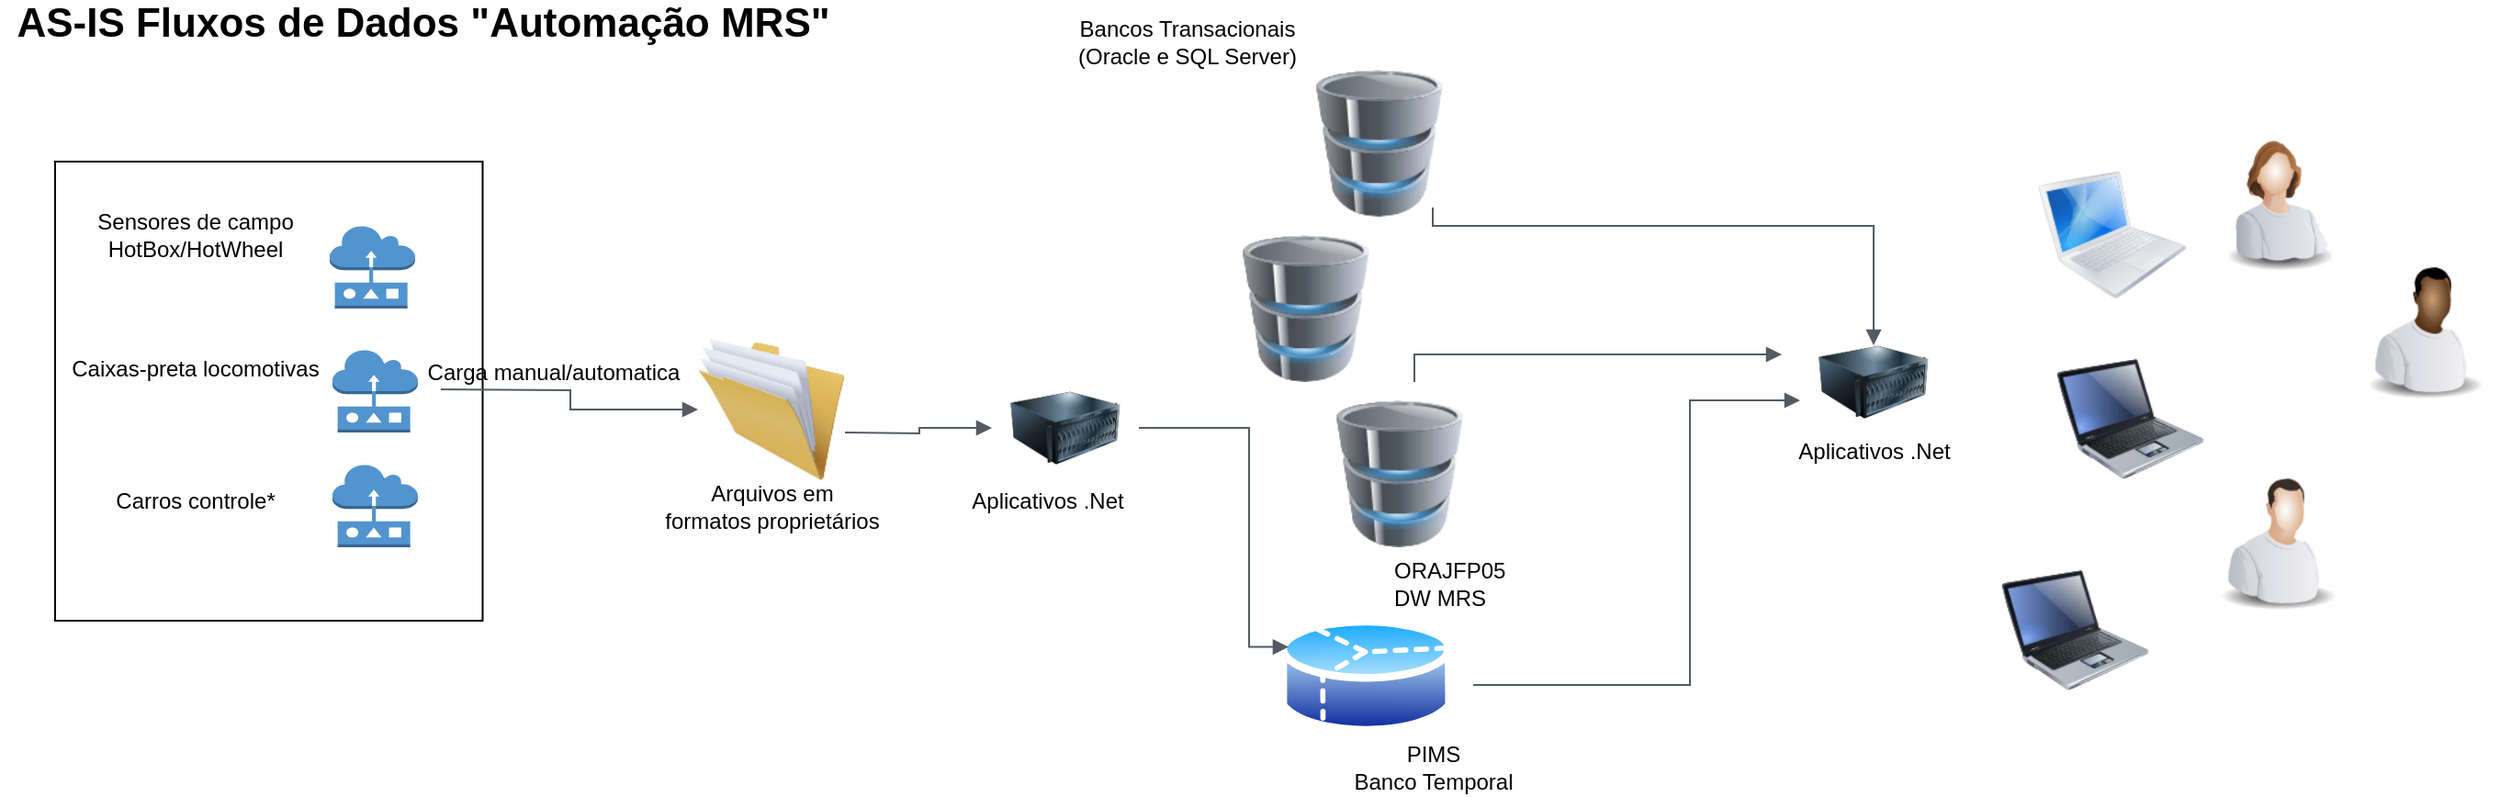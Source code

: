 <mxfile version="13.1.1" type="github">
  <diagram id="inYkrisZdpCWvH0mylS8" name="Page-1">
    <mxGraphModel dx="1695" dy="482" grid="0" gridSize="10" guides="1" tooltips="1" connect="1" arrows="1" fold="1" page="1" pageScale="1" pageWidth="827" pageHeight="1169" math="0" shadow="0">
      <root>
        <mxCell id="0" />
        <mxCell id="1" parent="0" />
        <mxCell id="RXSV1Uk0eHtwvKKWFPpZ-33" value="" style="rounded=0;whiteSpace=wrap;html=1;align=left;" vertex="1" parent="1">
          <mxGeometry x="20" y="105" width="232.75" height="250" as="geometry" />
        </mxCell>
        <mxCell id="4Zabpoj7PgC8b4IljEoc-7" value="" style="image;html=1;labelBackgroundColor=#ffffff;image=img/lib/clip_art/computers/Database_128x128.png" parent="1" vertex="1">
          <mxGeometry x="701" y="55" width="80" height="80" as="geometry" />
        </mxCell>
        <mxCell id="4Zabpoj7PgC8b4IljEoc-8" value="" style="image;html=1;labelBackgroundColor=#ffffff;image=img/lib/clip_art/computers/Database_128x128.png" parent="1" vertex="1">
          <mxGeometry x="661" y="145" width="80" height="80" as="geometry" />
        </mxCell>
        <mxCell id="4Zabpoj7PgC8b4IljEoc-9" value="" style="image;html=1;labelBackgroundColor=#ffffff;image=img/lib/clip_art/computers/Database_128x128.png" parent="1" vertex="1">
          <mxGeometry x="712" y="235" width="80" height="80" as="geometry" />
        </mxCell>
        <mxCell id="4Zabpoj7PgC8b4IljEoc-14" value="&lt;font size=&quot;1&quot;&gt;&lt;b style=&quot;font-size: 22px&quot;&gt;AS-IS Fluxos de Dados &quot;Automação MRS&quot;&lt;/b&gt;&lt;/font&gt;" style="text;html=1;resizable=0;autosize=1;align=center;verticalAlign=middle;points=[];fillColor=none;strokeColor=none;rounded=0;" parent="1" vertex="1">
          <mxGeometry x="-10" y="20" width="460" height="20" as="geometry" />
        </mxCell>
        <mxCell id="YMRhmF-9sDAdHVnkn950-1" value="ORAJFP05&lt;br&gt;DW MRS" style="text;html=1;resizable=0;autosize=1;align=left;verticalAlign=middle;points=[];fillColor=none;strokeColor=none;rounded=0;textDirection=ltr;" parent="1" vertex="1">
          <mxGeometry x="747" y="320" width="80" height="30" as="geometry" />
        </mxCell>
        <mxCell id="YMRhmF-9sDAdHVnkn950-13" value="" style="image;html=1;labelBackgroundColor=#ffffff;image=img/lib/clip_art/computers/Server_128x128.png;align=left;" parent="1" vertex="1">
          <mxGeometry x="530" y="230" width="80" height="40" as="geometry" />
        </mxCell>
        <mxCell id="YMRhmF-9sDAdHVnkn950-29" value="" style="image;html=1;labelBackgroundColor=#ffffff;image=img/lib/clip_art/general/Full_Folder_128x128.png;align=left;" parent="1" vertex="1">
          <mxGeometry x="370" y="200" width="80" height="80" as="geometry" />
        </mxCell>
        <mxCell id="YMRhmF-9sDAdHVnkn950-58" value="Bancos Transacionais&lt;br&gt;(Oracle e SQL Server)" style="text;html=1;resizable=0;autosize=1;align=center;verticalAlign=middle;points=[];fillColor=none;strokeColor=none;rounded=0;" parent="1" vertex="1">
          <mxGeometry x="571" y="25" width="130" height="30" as="geometry" />
        </mxCell>
        <mxCell id="RXSV1Uk0eHtwvKKWFPpZ-1" value="" style="outlineConnect=0;dashed=0;verticalLabelPosition=bottom;verticalAlign=top;align=center;html=1;shape=mxgraph.aws3.sensor;fillColor=#5294CF;gradientColor=none;" vertex="1" parent="1">
          <mxGeometry x="169.5" y="140" width="46.5" height="45" as="geometry" />
        </mxCell>
        <mxCell id="RXSV1Uk0eHtwvKKWFPpZ-2" value="" style="outlineConnect=0;dashed=0;verticalLabelPosition=bottom;verticalAlign=top;align=center;html=1;shape=mxgraph.aws3.sensor;fillColor=#5294CF;gradientColor=none;" vertex="1" parent="1">
          <mxGeometry x="171" y="207.5" width="46.5" height="45" as="geometry" />
        </mxCell>
        <mxCell id="RXSV1Uk0eHtwvKKWFPpZ-3" value="" style="outlineConnect=0;dashed=0;verticalLabelPosition=bottom;verticalAlign=top;align=center;html=1;shape=mxgraph.aws3.sensor;fillColor=#5294CF;gradientColor=none;" vertex="1" parent="1">
          <mxGeometry x="171" y="270" width="46.5" height="45" as="geometry" />
        </mxCell>
        <mxCell id="RXSV1Uk0eHtwvKKWFPpZ-8" value="Sensores de campo&lt;br&gt;HotBox/HotWheel" style="text;html=1;resizable=0;autosize=1;align=center;verticalAlign=middle;points=[];fillColor=none;strokeColor=none;rounded=0;" vertex="1" parent="1">
          <mxGeometry x="36" y="130" width="120" height="30" as="geometry" />
        </mxCell>
        <mxCell id="RXSV1Uk0eHtwvKKWFPpZ-9" value="Caixas-preta locomotivas" style="text;html=1;resizable=0;autosize=1;align=center;verticalAlign=middle;points=[];fillColor=none;strokeColor=none;rounded=0;" vertex="1" parent="1">
          <mxGeometry x="21" y="207.5" width="150" height="20" as="geometry" />
        </mxCell>
        <mxCell id="RXSV1Uk0eHtwvKKWFPpZ-10" value="" style="edgeStyle=orthogonalEdgeStyle;html=1;endArrow=block;elbow=vertical;startArrow=none;endFill=1;strokeColor=#545B64;rounded=0;align=left;" edge="1" parent="1" target="YMRhmF-9sDAdHVnkn950-29">
          <mxGeometry width="100" relative="1" as="geometry">
            <mxPoint x="230" y="229" as="sourcePoint" />
            <mxPoint x="330" y="370" as="targetPoint" />
            <Array as="points" />
          </mxGeometry>
        </mxCell>
        <mxCell id="RXSV1Uk0eHtwvKKWFPpZ-11" value="Carros controle*" style="text;html=1;resizable=0;autosize=1;align=center;verticalAlign=middle;points=[];fillColor=none;strokeColor=none;rounded=0;" vertex="1" parent="1">
          <mxGeometry x="46" y="280" width="100" height="20" as="geometry" />
        </mxCell>
        <mxCell id="RXSV1Uk0eHtwvKKWFPpZ-12" value="Carga manual/automatica" style="text;html=1;resizable=0;autosize=1;align=center;verticalAlign=middle;points=[];fillColor=none;strokeColor=none;rounded=0;" vertex="1" parent="1">
          <mxGeometry x="216" y="210" width="150" height="20" as="geometry" />
        </mxCell>
        <mxCell id="RXSV1Uk0eHtwvKKWFPpZ-13" value="Arquivos em &lt;br&gt;formatos proprietários" style="text;html=1;resizable=0;autosize=1;align=center;verticalAlign=middle;points=[];fillColor=none;strokeColor=none;rounded=0;" vertex="1" parent="1">
          <mxGeometry x="345" y="277.5" width="130" height="30" as="geometry" />
        </mxCell>
        <mxCell id="RXSV1Uk0eHtwvKKWFPpZ-16" value="Aplicativos .Net" style="text;html=1;resizable=0;autosize=1;align=center;verticalAlign=middle;points=[];fillColor=none;strokeColor=none;rounded=0;" vertex="1" parent="1">
          <mxGeometry x="510" y="280" width="100" height="20" as="geometry" />
        </mxCell>
        <mxCell id="RXSV1Uk0eHtwvKKWFPpZ-17" value="" style="edgeStyle=orthogonalEdgeStyle;html=1;endArrow=block;elbow=vertical;startArrow=none;endFill=1;strokeColor=#545B64;rounded=0;align=left;" edge="1" parent="1" target="YMRhmF-9sDAdHVnkn950-13">
          <mxGeometry width="100" relative="1" as="geometry">
            <mxPoint x="450" y="252.5" as="sourcePoint" />
            <mxPoint x="590" y="263.5" as="targetPoint" />
            <Array as="points" />
          </mxGeometry>
        </mxCell>
        <mxCell id="RXSV1Uk0eHtwvKKWFPpZ-18" value="" style="aspect=fixed;perimeter=ellipsePerimeter;html=1;align=center;shadow=0;dashed=0;spacingTop=3;image;image=img/lib/active_directory/database_partition_3.svg;" vertex="1" parent="1">
          <mxGeometry x="686.41" y="350" width="94.59" height="70" as="geometry" />
        </mxCell>
        <mxCell id="RXSV1Uk0eHtwvKKWFPpZ-19" value="PIMS&lt;br&gt;Banco Temporal" style="text;html=1;resizable=0;autosize=1;align=center;verticalAlign=middle;points=[];fillColor=none;strokeColor=none;rounded=0;" vertex="1" parent="1">
          <mxGeometry x="720" y="420" width="100" height="30" as="geometry" />
        </mxCell>
        <mxCell id="RXSV1Uk0eHtwvKKWFPpZ-20" value="" style="edgeStyle=orthogonalEdgeStyle;html=1;endArrow=block;elbow=vertical;startArrow=none;endFill=1;strokeColor=#545B64;rounded=0;align=left;entryX=0;entryY=0.25;entryDx=0;entryDy=0;" edge="1" parent="1" source="YMRhmF-9sDAdHVnkn950-13" target="RXSV1Uk0eHtwvKKWFPpZ-18">
          <mxGeometry width="100" relative="1" as="geometry">
            <mxPoint x="530" y="382.5" as="sourcePoint" />
            <mxPoint x="610" y="380" as="targetPoint" />
            <Array as="points">
              <mxPoint x="670" y="250" />
              <mxPoint x="670" y="370" />
            </Array>
          </mxGeometry>
        </mxCell>
        <mxCell id="RXSV1Uk0eHtwvKKWFPpZ-21" value="" style="image;html=1;labelBackgroundColor=#ffffff;image=img/lib/clip_art/computers/Server_128x128.png;align=left;" vertex="1" parent="1">
          <mxGeometry x="970" y="205" width="80" height="40" as="geometry" />
        </mxCell>
        <mxCell id="RXSV1Uk0eHtwvKKWFPpZ-22" value="Aplicativos .Net" style="text;html=1;resizable=0;autosize=1;align=center;verticalAlign=middle;points=[];fillColor=none;strokeColor=none;rounded=0;" vertex="1" parent="1">
          <mxGeometry x="960" y="252.5" width="100" height="20" as="geometry" />
        </mxCell>
        <mxCell id="RXSV1Uk0eHtwvKKWFPpZ-23" value="" style="edgeStyle=orthogonalEdgeStyle;html=1;endArrow=block;elbow=vertical;startArrow=none;endFill=1;strokeColor=#545B64;rounded=0;align=left;" edge="1" parent="1" target="RXSV1Uk0eHtwvKKWFPpZ-21">
          <mxGeometry width="100" relative="1" as="geometry">
            <mxPoint x="770" y="130" as="sourcePoint" />
            <mxPoint x="862.214" y="310.001" as="targetPoint" />
            <Array as="points">
              <mxPoint x="770" y="140" />
              <mxPoint x="1010" y="140" />
            </Array>
          </mxGeometry>
        </mxCell>
        <mxCell id="RXSV1Uk0eHtwvKKWFPpZ-25" value="" style="edgeStyle=orthogonalEdgeStyle;html=1;endArrow=block;elbow=vertical;startArrow=none;endFill=1;strokeColor=#545B64;rounded=0;align=left;entryX=0;entryY=0.75;entryDx=0;entryDy=0;" edge="1" parent="1" target="RXSV1Uk0eHtwvKKWFPpZ-21">
          <mxGeometry width="100" relative="1" as="geometry">
            <mxPoint x="792" y="390" as="sourcePoint" />
            <mxPoint x="981" y="409.63" as="targetPoint" />
            <Array as="points">
              <mxPoint x="910" y="390" />
              <mxPoint x="910" y="235" />
            </Array>
          </mxGeometry>
        </mxCell>
        <mxCell id="RXSV1Uk0eHtwvKKWFPpZ-26" value="" style="edgeStyle=orthogonalEdgeStyle;html=1;endArrow=block;elbow=vertical;startArrow=none;endFill=1;strokeColor=#545B64;rounded=0;align=left;" edge="1" parent="1">
          <mxGeometry width="100" relative="1" as="geometry">
            <mxPoint x="760" y="225" as="sourcePoint" />
            <mxPoint x="960" y="210" as="targetPoint" />
            <Array as="points">
              <mxPoint x="760" y="210" />
            </Array>
          </mxGeometry>
        </mxCell>
        <mxCell id="RXSV1Uk0eHtwvKKWFPpZ-27" value="" style="image;html=1;labelBackgroundColor=#ffffff;image=img/lib/clip_art/people/Worker_Black_128x128.png;align=left;" vertex="1" parent="1">
          <mxGeometry x="1270" y="155" width="80" height="80" as="geometry" />
        </mxCell>
        <mxCell id="RXSV1Uk0eHtwvKKWFPpZ-28" value="" style="image;html=1;labelBackgroundColor=#ffffff;image=img/lib/clip_art/people/Worker_Man_128x128.png;align=left;" vertex="1" parent="1">
          <mxGeometry x="1190" y="270" width="80" height="80" as="geometry" />
        </mxCell>
        <mxCell id="RXSV1Uk0eHtwvKKWFPpZ-29" value="" style="image;html=1;labelBackgroundColor=#ffffff;image=img/lib/clip_art/people/Worker_Woman_128x128.png;align=left;" vertex="1" parent="1">
          <mxGeometry x="1190" y="85" width="80" height="80" as="geometry" />
        </mxCell>
        <mxCell id="RXSV1Uk0eHtwvKKWFPpZ-30" value="" style="image;html=1;labelBackgroundColor=#ffffff;image=img/lib/clip_art/computers/MacBook_128x128.png;align=left;" vertex="1" parent="1">
          <mxGeometry x="1100" y="105" width="80" height="80" as="geometry" />
        </mxCell>
        <mxCell id="RXSV1Uk0eHtwvKKWFPpZ-31" value="" style="image;html=1;labelBackgroundColor=#ffffff;image=img/lib/clip_art/computers/Laptop_128x128.png;align=left;" vertex="1" parent="1">
          <mxGeometry x="1110" y="205" width="80" height="80" as="geometry" />
        </mxCell>
        <mxCell id="RXSV1Uk0eHtwvKKWFPpZ-32" value="" style="image;html=1;labelBackgroundColor=#ffffff;image=img/lib/clip_art/computers/Laptop_128x128.png;align=left;" vertex="1" parent="1">
          <mxGeometry x="1080" y="320" width="80" height="80" as="geometry" />
        </mxCell>
      </root>
    </mxGraphModel>
  </diagram>
</mxfile>
